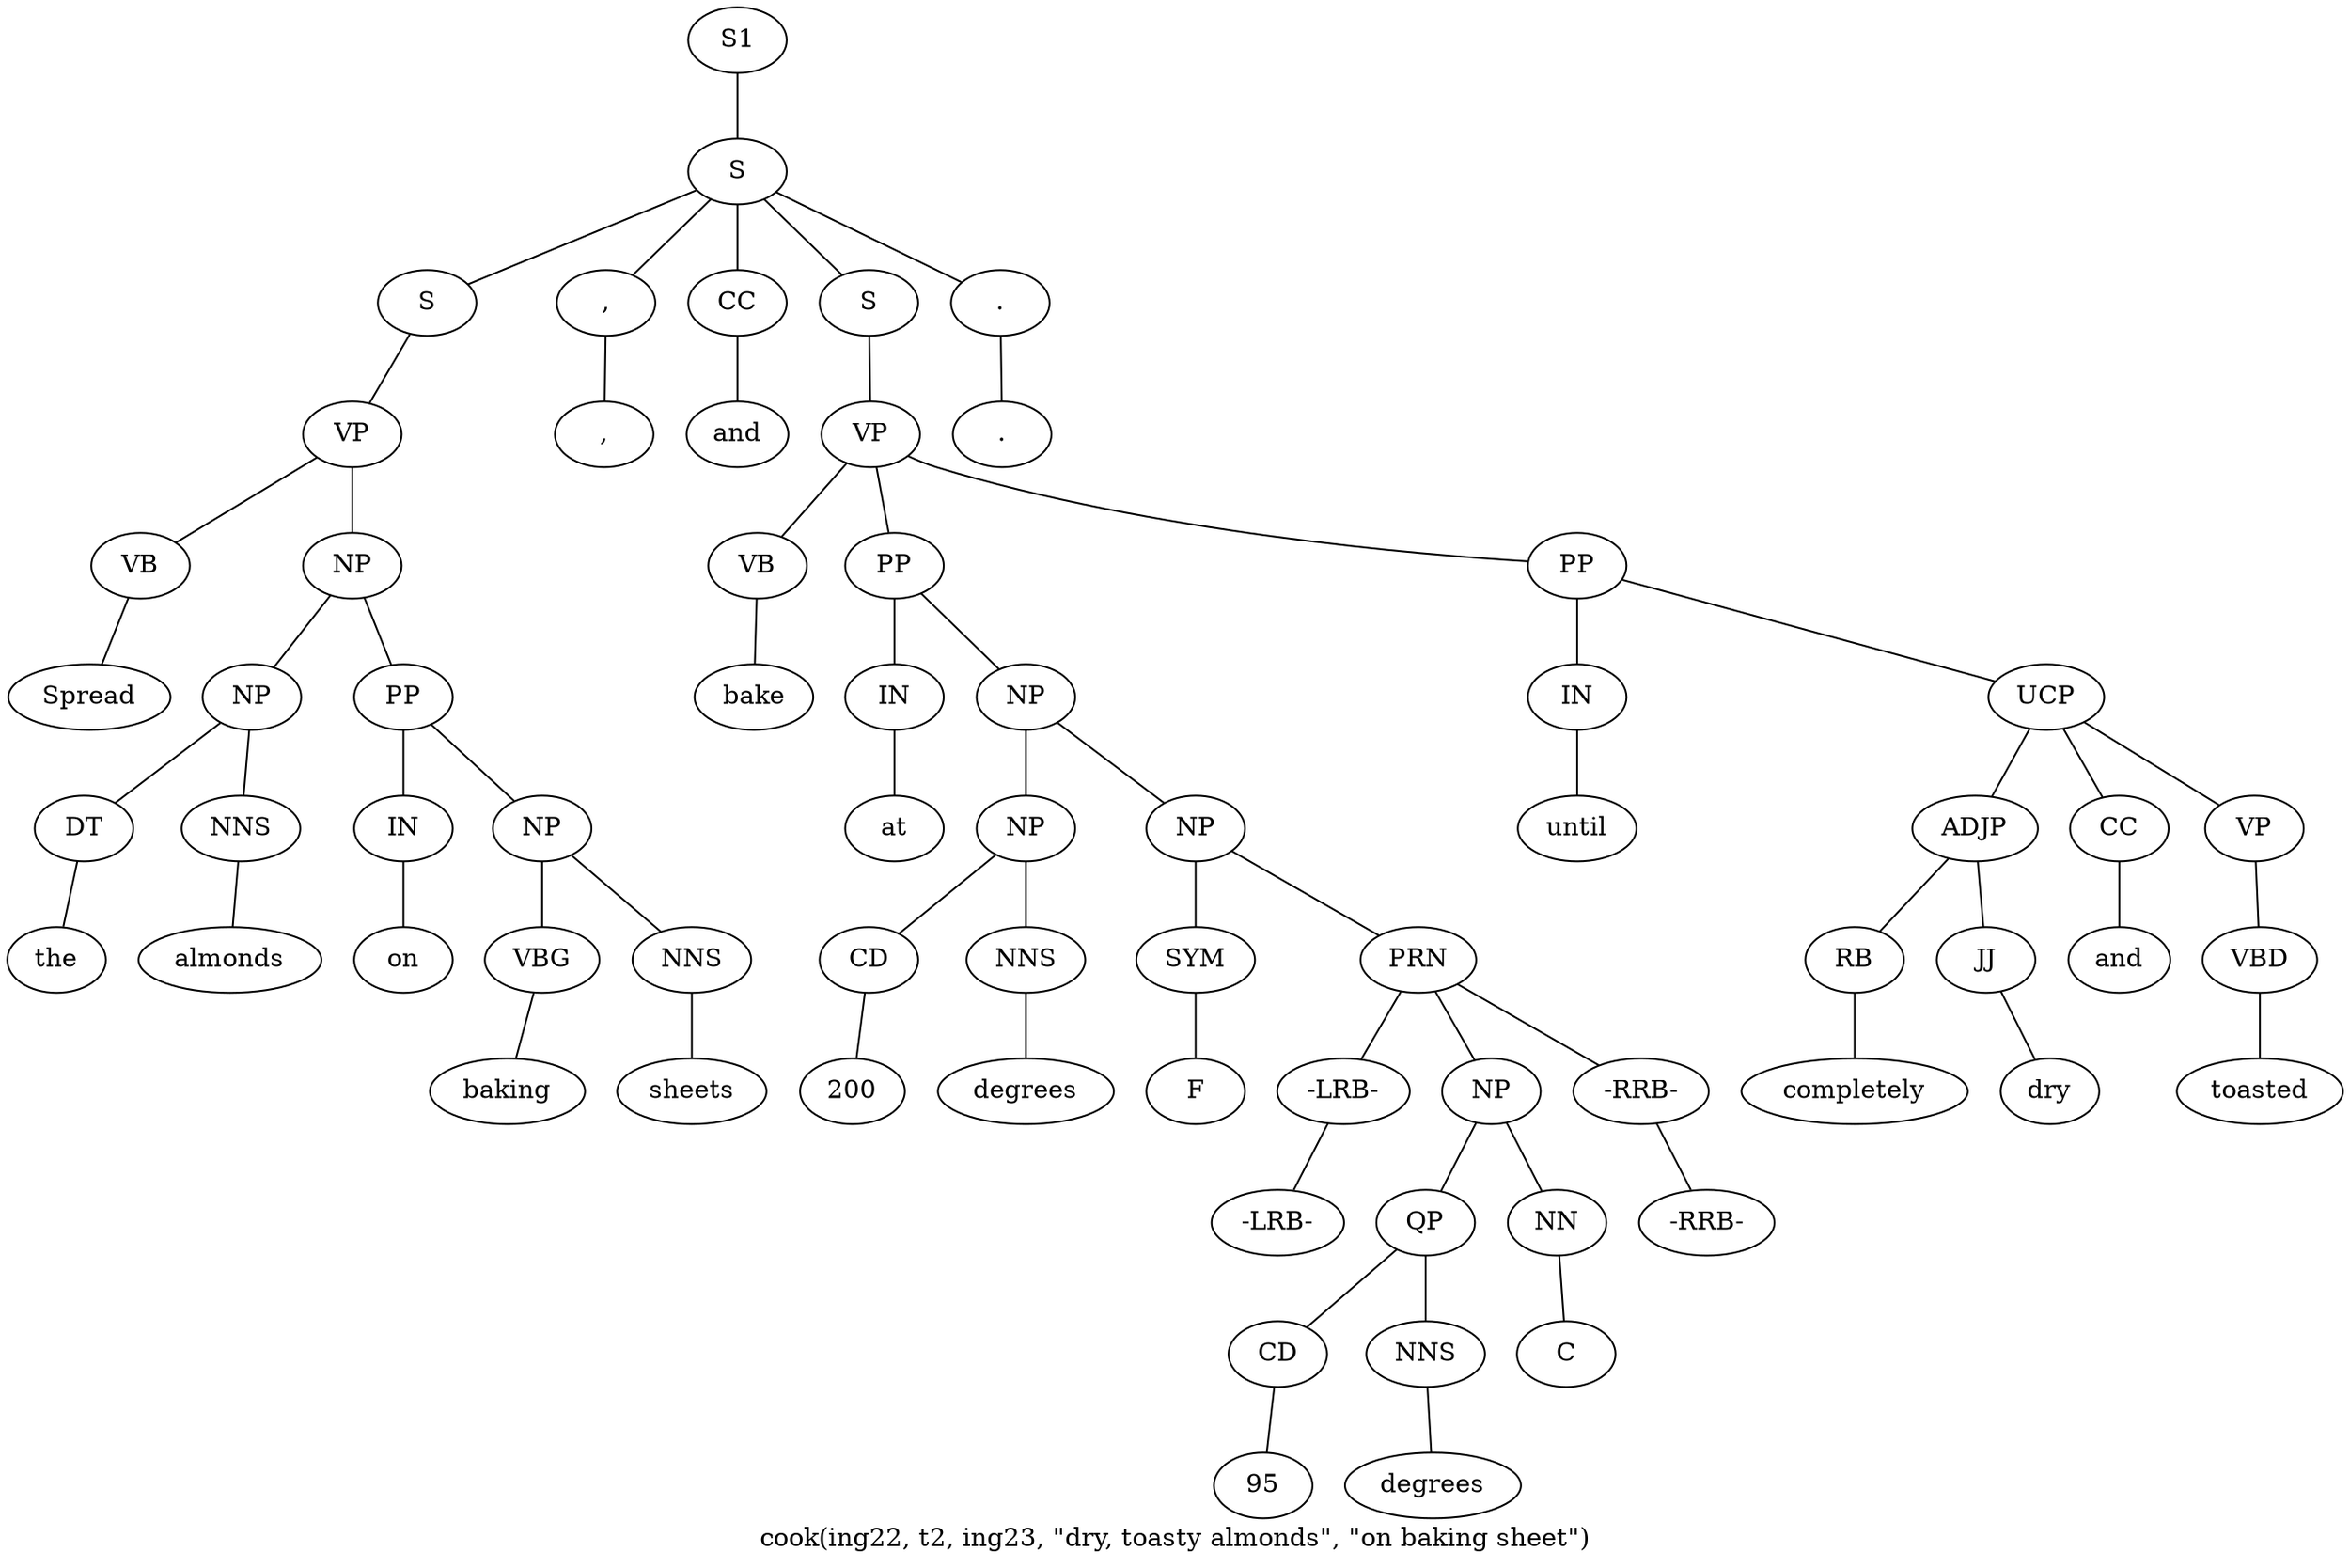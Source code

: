 graph SyntaxGraph {
	label = "cook(ing22, t2, ing23, \"dry, toasty almonds\", \"on baking sheet\")";
	Node0 [label="S1"];
	Node1 [label="S"];
	Node2 [label="S"];
	Node3 [label="VP"];
	Node4 [label="VB"];
	Node5 [label="Spread"];
	Node6 [label="NP"];
	Node7 [label="NP"];
	Node8 [label="DT"];
	Node9 [label="the"];
	Node10 [label="NNS"];
	Node11 [label="almonds"];
	Node12 [label="PP"];
	Node13 [label="IN"];
	Node14 [label="on"];
	Node15 [label="NP"];
	Node16 [label="VBG"];
	Node17 [label="baking"];
	Node18 [label="NNS"];
	Node19 [label="sheets"];
	Node20 [label=","];
	Node21 [label=","];
	Node22 [label="CC"];
	Node23 [label="and"];
	Node24 [label="S"];
	Node25 [label="VP"];
	Node26 [label="VB"];
	Node27 [label="bake"];
	Node28 [label="PP"];
	Node29 [label="IN"];
	Node30 [label="at"];
	Node31 [label="NP"];
	Node32 [label="NP"];
	Node33 [label="CD"];
	Node34 [label="200"];
	Node35 [label="NNS"];
	Node36 [label="degrees"];
	Node37 [label="NP"];
	Node38 [label="SYM"];
	Node39 [label="F"];
	Node40 [label="PRN"];
	Node41 [label="-LRB-"];
	Node42 [label="-LRB-"];
	Node43 [label="NP"];
	Node44 [label="QP"];
	Node45 [label="CD"];
	Node46 [label="95"];
	Node47 [label="NNS"];
	Node48 [label="degrees"];
	Node49 [label="NN"];
	Node50 [label="C"];
	Node51 [label="-RRB-"];
	Node52 [label="-RRB-"];
	Node53 [label="PP"];
	Node54 [label="IN"];
	Node55 [label="until"];
	Node56 [label="UCP"];
	Node57 [label="ADJP"];
	Node58 [label="RB"];
	Node59 [label="completely"];
	Node60 [label="JJ"];
	Node61 [label="dry"];
	Node62 [label="CC"];
	Node63 [label="and"];
	Node64 [label="VP"];
	Node65 [label="VBD"];
	Node66 [label="toasted"];
	Node67 [label="."];
	Node68 [label="."];

	Node0 -- Node1;
	Node1 -- Node2;
	Node1 -- Node20;
	Node1 -- Node22;
	Node1 -- Node24;
	Node1 -- Node67;
	Node2 -- Node3;
	Node3 -- Node4;
	Node3 -- Node6;
	Node4 -- Node5;
	Node6 -- Node7;
	Node6 -- Node12;
	Node7 -- Node8;
	Node7 -- Node10;
	Node8 -- Node9;
	Node10 -- Node11;
	Node12 -- Node13;
	Node12 -- Node15;
	Node13 -- Node14;
	Node15 -- Node16;
	Node15 -- Node18;
	Node16 -- Node17;
	Node18 -- Node19;
	Node20 -- Node21;
	Node22 -- Node23;
	Node24 -- Node25;
	Node25 -- Node26;
	Node25 -- Node28;
	Node25 -- Node53;
	Node26 -- Node27;
	Node28 -- Node29;
	Node28 -- Node31;
	Node29 -- Node30;
	Node31 -- Node32;
	Node31 -- Node37;
	Node32 -- Node33;
	Node32 -- Node35;
	Node33 -- Node34;
	Node35 -- Node36;
	Node37 -- Node38;
	Node37 -- Node40;
	Node38 -- Node39;
	Node40 -- Node41;
	Node40 -- Node43;
	Node40 -- Node51;
	Node41 -- Node42;
	Node43 -- Node44;
	Node43 -- Node49;
	Node44 -- Node45;
	Node44 -- Node47;
	Node45 -- Node46;
	Node47 -- Node48;
	Node49 -- Node50;
	Node51 -- Node52;
	Node53 -- Node54;
	Node53 -- Node56;
	Node54 -- Node55;
	Node56 -- Node57;
	Node56 -- Node62;
	Node56 -- Node64;
	Node57 -- Node58;
	Node57 -- Node60;
	Node58 -- Node59;
	Node60 -- Node61;
	Node62 -- Node63;
	Node64 -- Node65;
	Node65 -- Node66;
	Node67 -- Node68;
}
